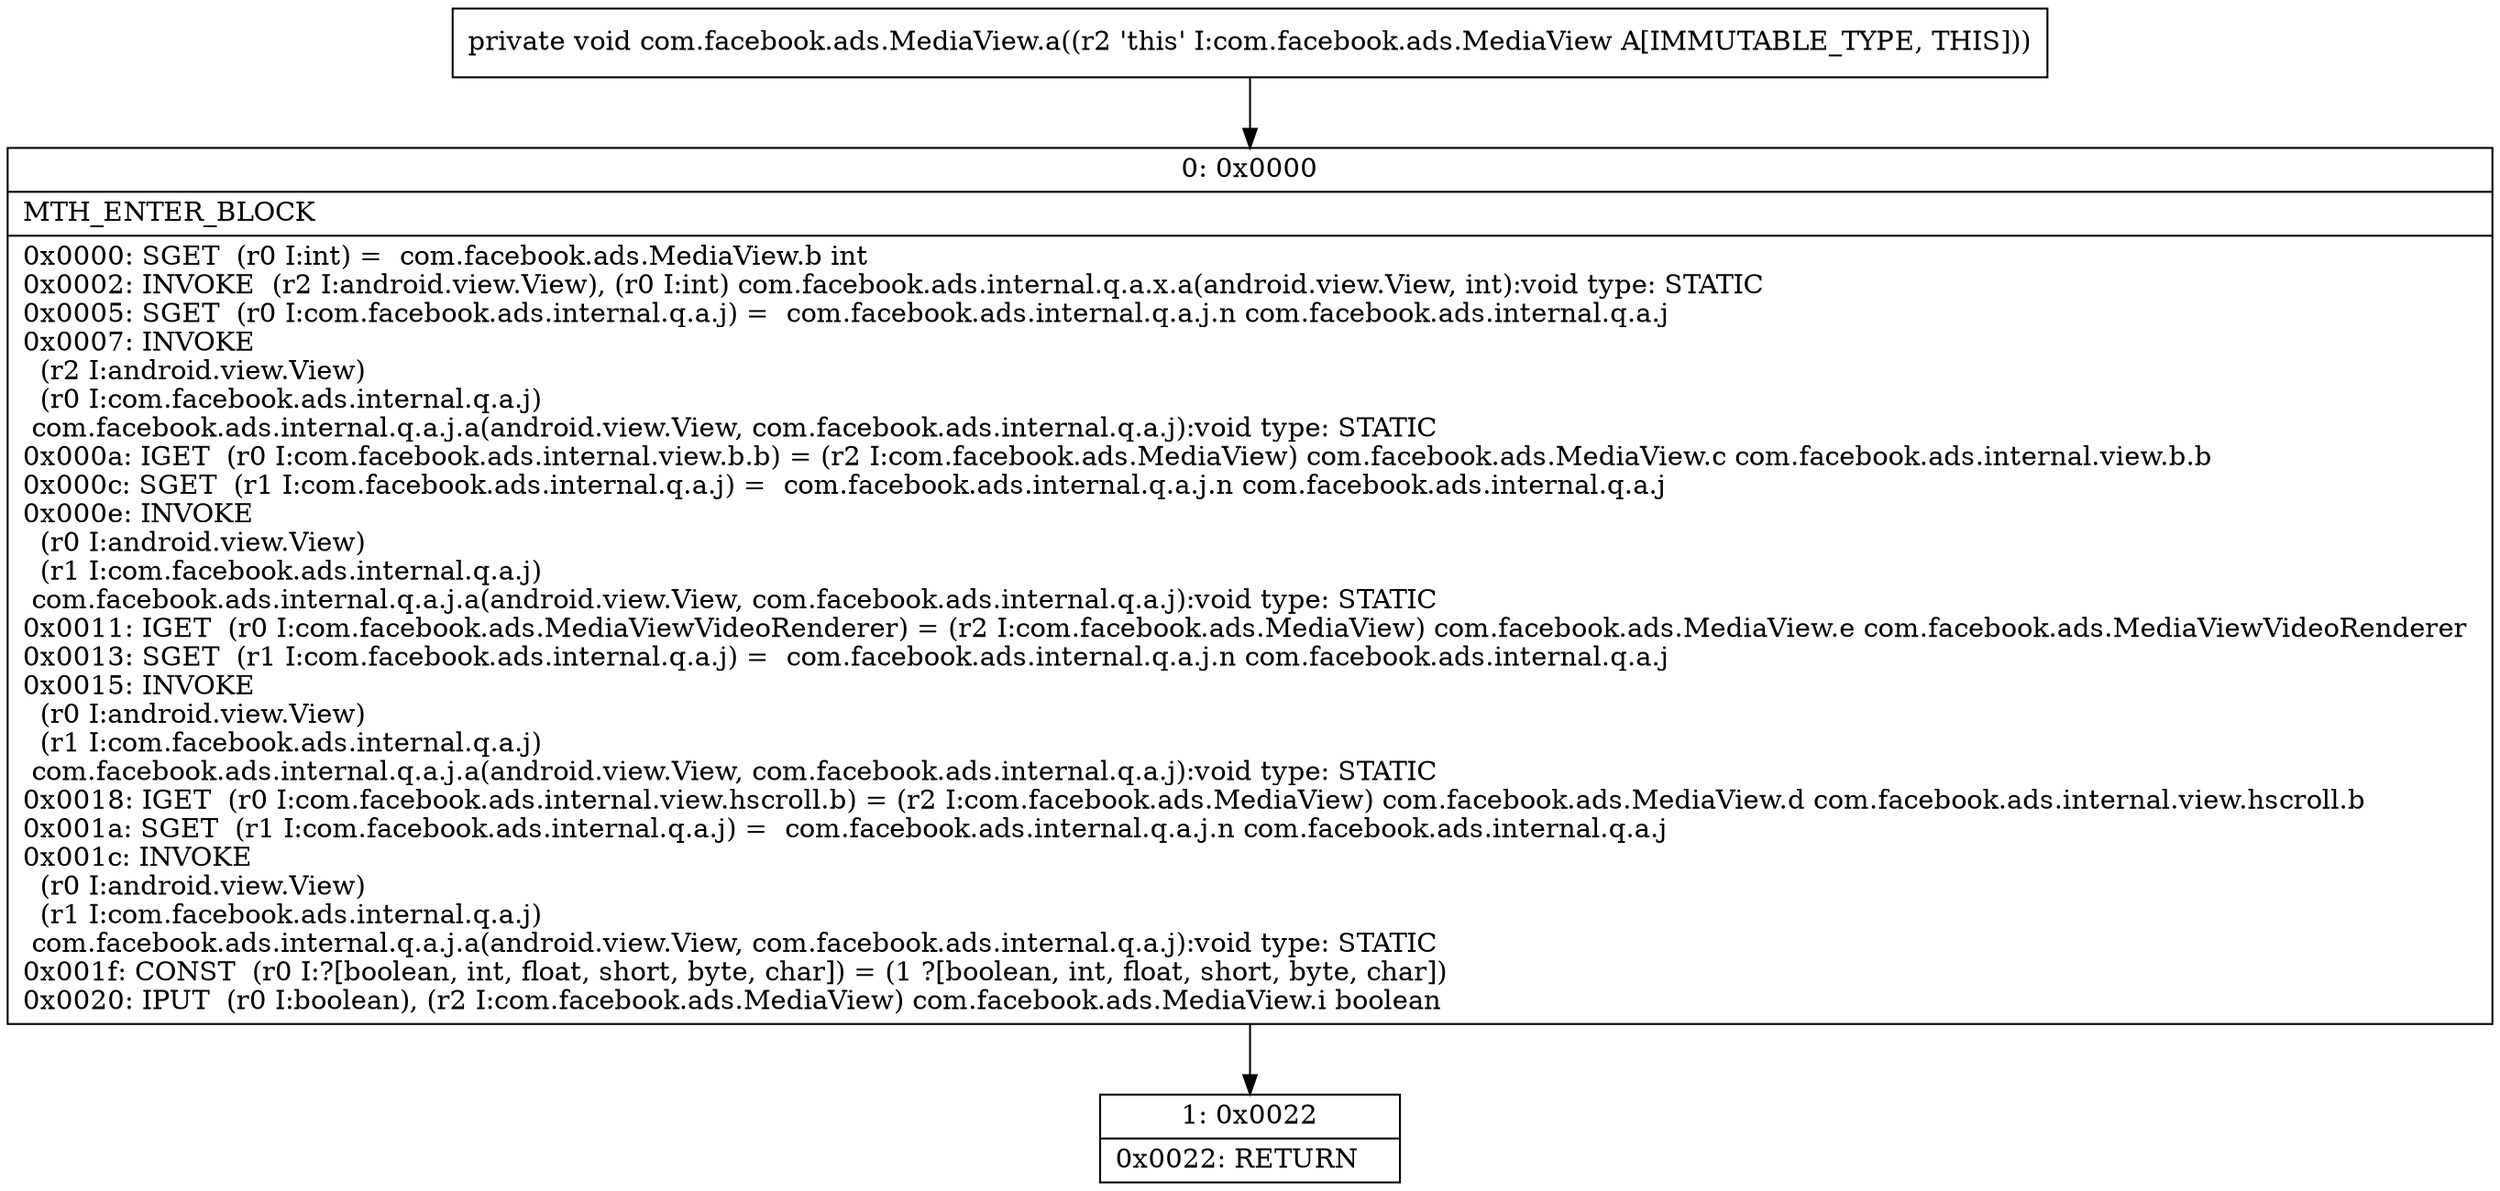 digraph "CFG forcom.facebook.ads.MediaView.a()V" {
Node_0 [shape=record,label="{0\:\ 0x0000|MTH_ENTER_BLOCK\l|0x0000: SGET  (r0 I:int) =  com.facebook.ads.MediaView.b int \l0x0002: INVOKE  (r2 I:android.view.View), (r0 I:int) com.facebook.ads.internal.q.a.x.a(android.view.View, int):void type: STATIC \l0x0005: SGET  (r0 I:com.facebook.ads.internal.q.a.j) =  com.facebook.ads.internal.q.a.j.n com.facebook.ads.internal.q.a.j \l0x0007: INVOKE  \l  (r2 I:android.view.View)\l  (r0 I:com.facebook.ads.internal.q.a.j)\l com.facebook.ads.internal.q.a.j.a(android.view.View, com.facebook.ads.internal.q.a.j):void type: STATIC \l0x000a: IGET  (r0 I:com.facebook.ads.internal.view.b.b) = (r2 I:com.facebook.ads.MediaView) com.facebook.ads.MediaView.c com.facebook.ads.internal.view.b.b \l0x000c: SGET  (r1 I:com.facebook.ads.internal.q.a.j) =  com.facebook.ads.internal.q.a.j.n com.facebook.ads.internal.q.a.j \l0x000e: INVOKE  \l  (r0 I:android.view.View)\l  (r1 I:com.facebook.ads.internal.q.a.j)\l com.facebook.ads.internal.q.a.j.a(android.view.View, com.facebook.ads.internal.q.a.j):void type: STATIC \l0x0011: IGET  (r0 I:com.facebook.ads.MediaViewVideoRenderer) = (r2 I:com.facebook.ads.MediaView) com.facebook.ads.MediaView.e com.facebook.ads.MediaViewVideoRenderer \l0x0013: SGET  (r1 I:com.facebook.ads.internal.q.a.j) =  com.facebook.ads.internal.q.a.j.n com.facebook.ads.internal.q.a.j \l0x0015: INVOKE  \l  (r0 I:android.view.View)\l  (r1 I:com.facebook.ads.internal.q.a.j)\l com.facebook.ads.internal.q.a.j.a(android.view.View, com.facebook.ads.internal.q.a.j):void type: STATIC \l0x0018: IGET  (r0 I:com.facebook.ads.internal.view.hscroll.b) = (r2 I:com.facebook.ads.MediaView) com.facebook.ads.MediaView.d com.facebook.ads.internal.view.hscroll.b \l0x001a: SGET  (r1 I:com.facebook.ads.internal.q.a.j) =  com.facebook.ads.internal.q.a.j.n com.facebook.ads.internal.q.a.j \l0x001c: INVOKE  \l  (r0 I:android.view.View)\l  (r1 I:com.facebook.ads.internal.q.a.j)\l com.facebook.ads.internal.q.a.j.a(android.view.View, com.facebook.ads.internal.q.a.j):void type: STATIC \l0x001f: CONST  (r0 I:?[boolean, int, float, short, byte, char]) = (1 ?[boolean, int, float, short, byte, char]) \l0x0020: IPUT  (r0 I:boolean), (r2 I:com.facebook.ads.MediaView) com.facebook.ads.MediaView.i boolean \l}"];
Node_1 [shape=record,label="{1\:\ 0x0022|0x0022: RETURN   \l}"];
MethodNode[shape=record,label="{private void com.facebook.ads.MediaView.a((r2 'this' I:com.facebook.ads.MediaView A[IMMUTABLE_TYPE, THIS])) }"];
MethodNode -> Node_0;
Node_0 -> Node_1;
}

